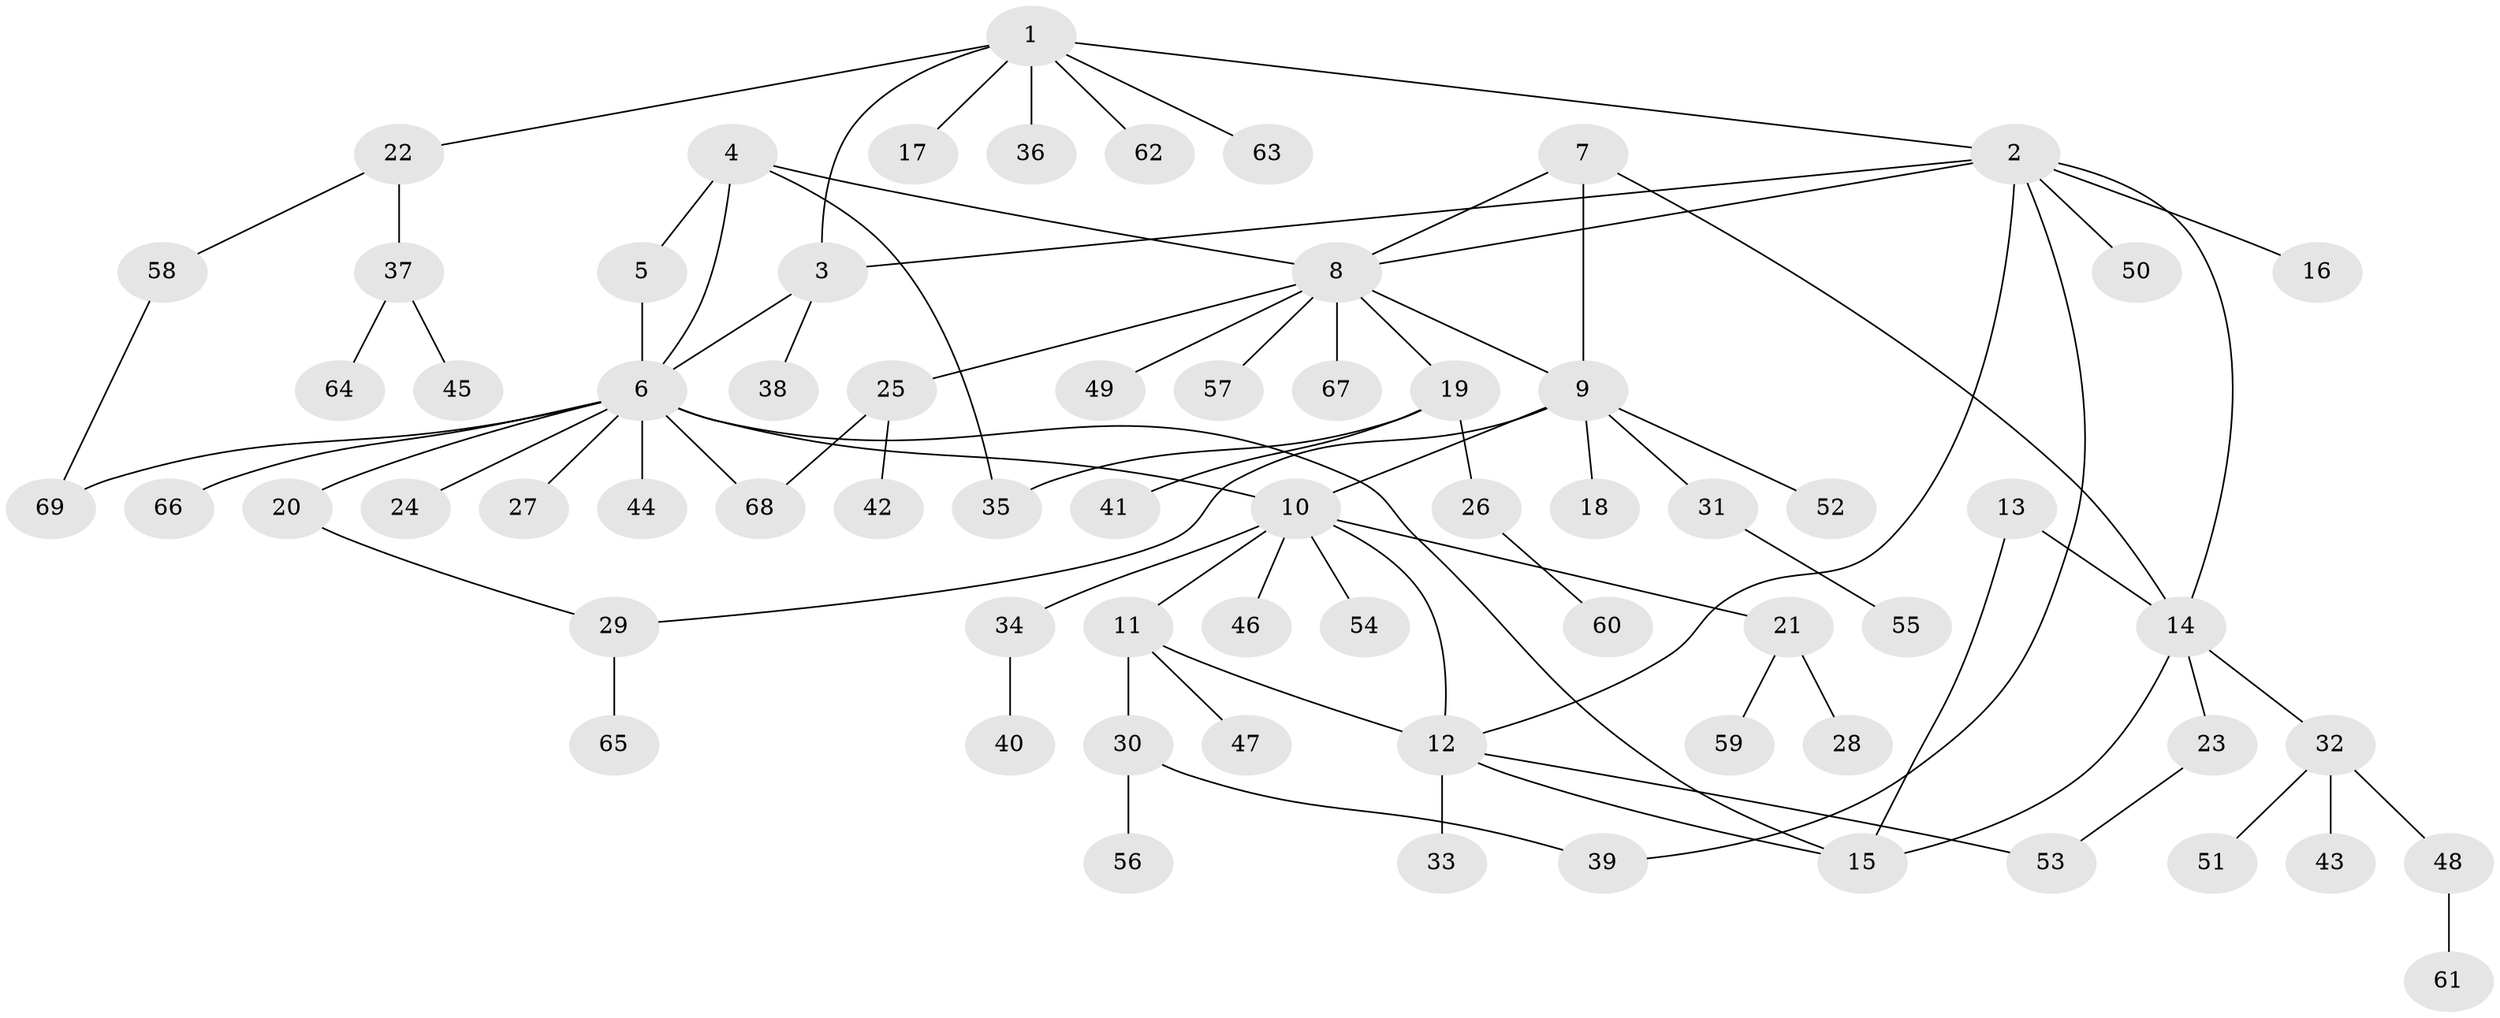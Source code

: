 // coarse degree distribution, {6: 0.04081632653061224, 7: 0.04081632653061224, 3: 0.10204081632653061, 10: 0.02040816326530612, 11: 0.02040816326530612, 9: 0.02040816326530612, 5: 0.04081632653061224, 1: 0.5102040816326531, 2: 0.20408163265306123}
// Generated by graph-tools (version 1.1) at 2025/24/03/03/25 07:24:09]
// undirected, 69 vertices, 85 edges
graph export_dot {
graph [start="1"]
  node [color=gray90,style=filled];
  1;
  2;
  3;
  4;
  5;
  6;
  7;
  8;
  9;
  10;
  11;
  12;
  13;
  14;
  15;
  16;
  17;
  18;
  19;
  20;
  21;
  22;
  23;
  24;
  25;
  26;
  27;
  28;
  29;
  30;
  31;
  32;
  33;
  34;
  35;
  36;
  37;
  38;
  39;
  40;
  41;
  42;
  43;
  44;
  45;
  46;
  47;
  48;
  49;
  50;
  51;
  52;
  53;
  54;
  55;
  56;
  57;
  58;
  59;
  60;
  61;
  62;
  63;
  64;
  65;
  66;
  67;
  68;
  69;
  1 -- 2;
  1 -- 3;
  1 -- 17;
  1 -- 22;
  1 -- 36;
  1 -- 62;
  1 -- 63;
  2 -- 3;
  2 -- 8;
  2 -- 12;
  2 -- 14;
  2 -- 16;
  2 -- 39;
  2 -- 50;
  3 -- 6;
  3 -- 38;
  4 -- 5;
  4 -- 6;
  4 -- 8;
  4 -- 35;
  5 -- 6;
  6 -- 10;
  6 -- 15;
  6 -- 20;
  6 -- 24;
  6 -- 27;
  6 -- 44;
  6 -- 66;
  6 -- 68;
  6 -- 69;
  7 -- 8;
  7 -- 9;
  7 -- 14;
  8 -- 9;
  8 -- 19;
  8 -- 25;
  8 -- 49;
  8 -- 57;
  8 -- 67;
  9 -- 10;
  9 -- 18;
  9 -- 29;
  9 -- 31;
  9 -- 52;
  10 -- 11;
  10 -- 12;
  10 -- 21;
  10 -- 34;
  10 -- 46;
  10 -- 54;
  11 -- 12;
  11 -- 30;
  11 -- 47;
  12 -- 15;
  12 -- 33;
  12 -- 53;
  13 -- 14;
  13 -- 15;
  14 -- 15;
  14 -- 23;
  14 -- 32;
  19 -- 26;
  19 -- 35;
  19 -- 41;
  20 -- 29;
  21 -- 28;
  21 -- 59;
  22 -- 37;
  22 -- 58;
  23 -- 53;
  25 -- 42;
  25 -- 68;
  26 -- 60;
  29 -- 65;
  30 -- 39;
  30 -- 56;
  31 -- 55;
  32 -- 43;
  32 -- 48;
  32 -- 51;
  34 -- 40;
  37 -- 45;
  37 -- 64;
  48 -- 61;
  58 -- 69;
}
